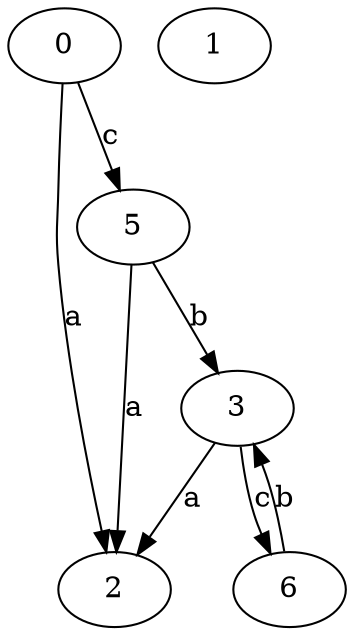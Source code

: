 strict digraph  {
0;
1;
2;
3;
5;
6;
0 -> 2  [label=a];
0 -> 5  [label=c];
3 -> 2  [label=a];
3 -> 6  [label=c];
5 -> 2  [label=a];
5 -> 3  [label=b];
6 -> 3  [label=b];
}
